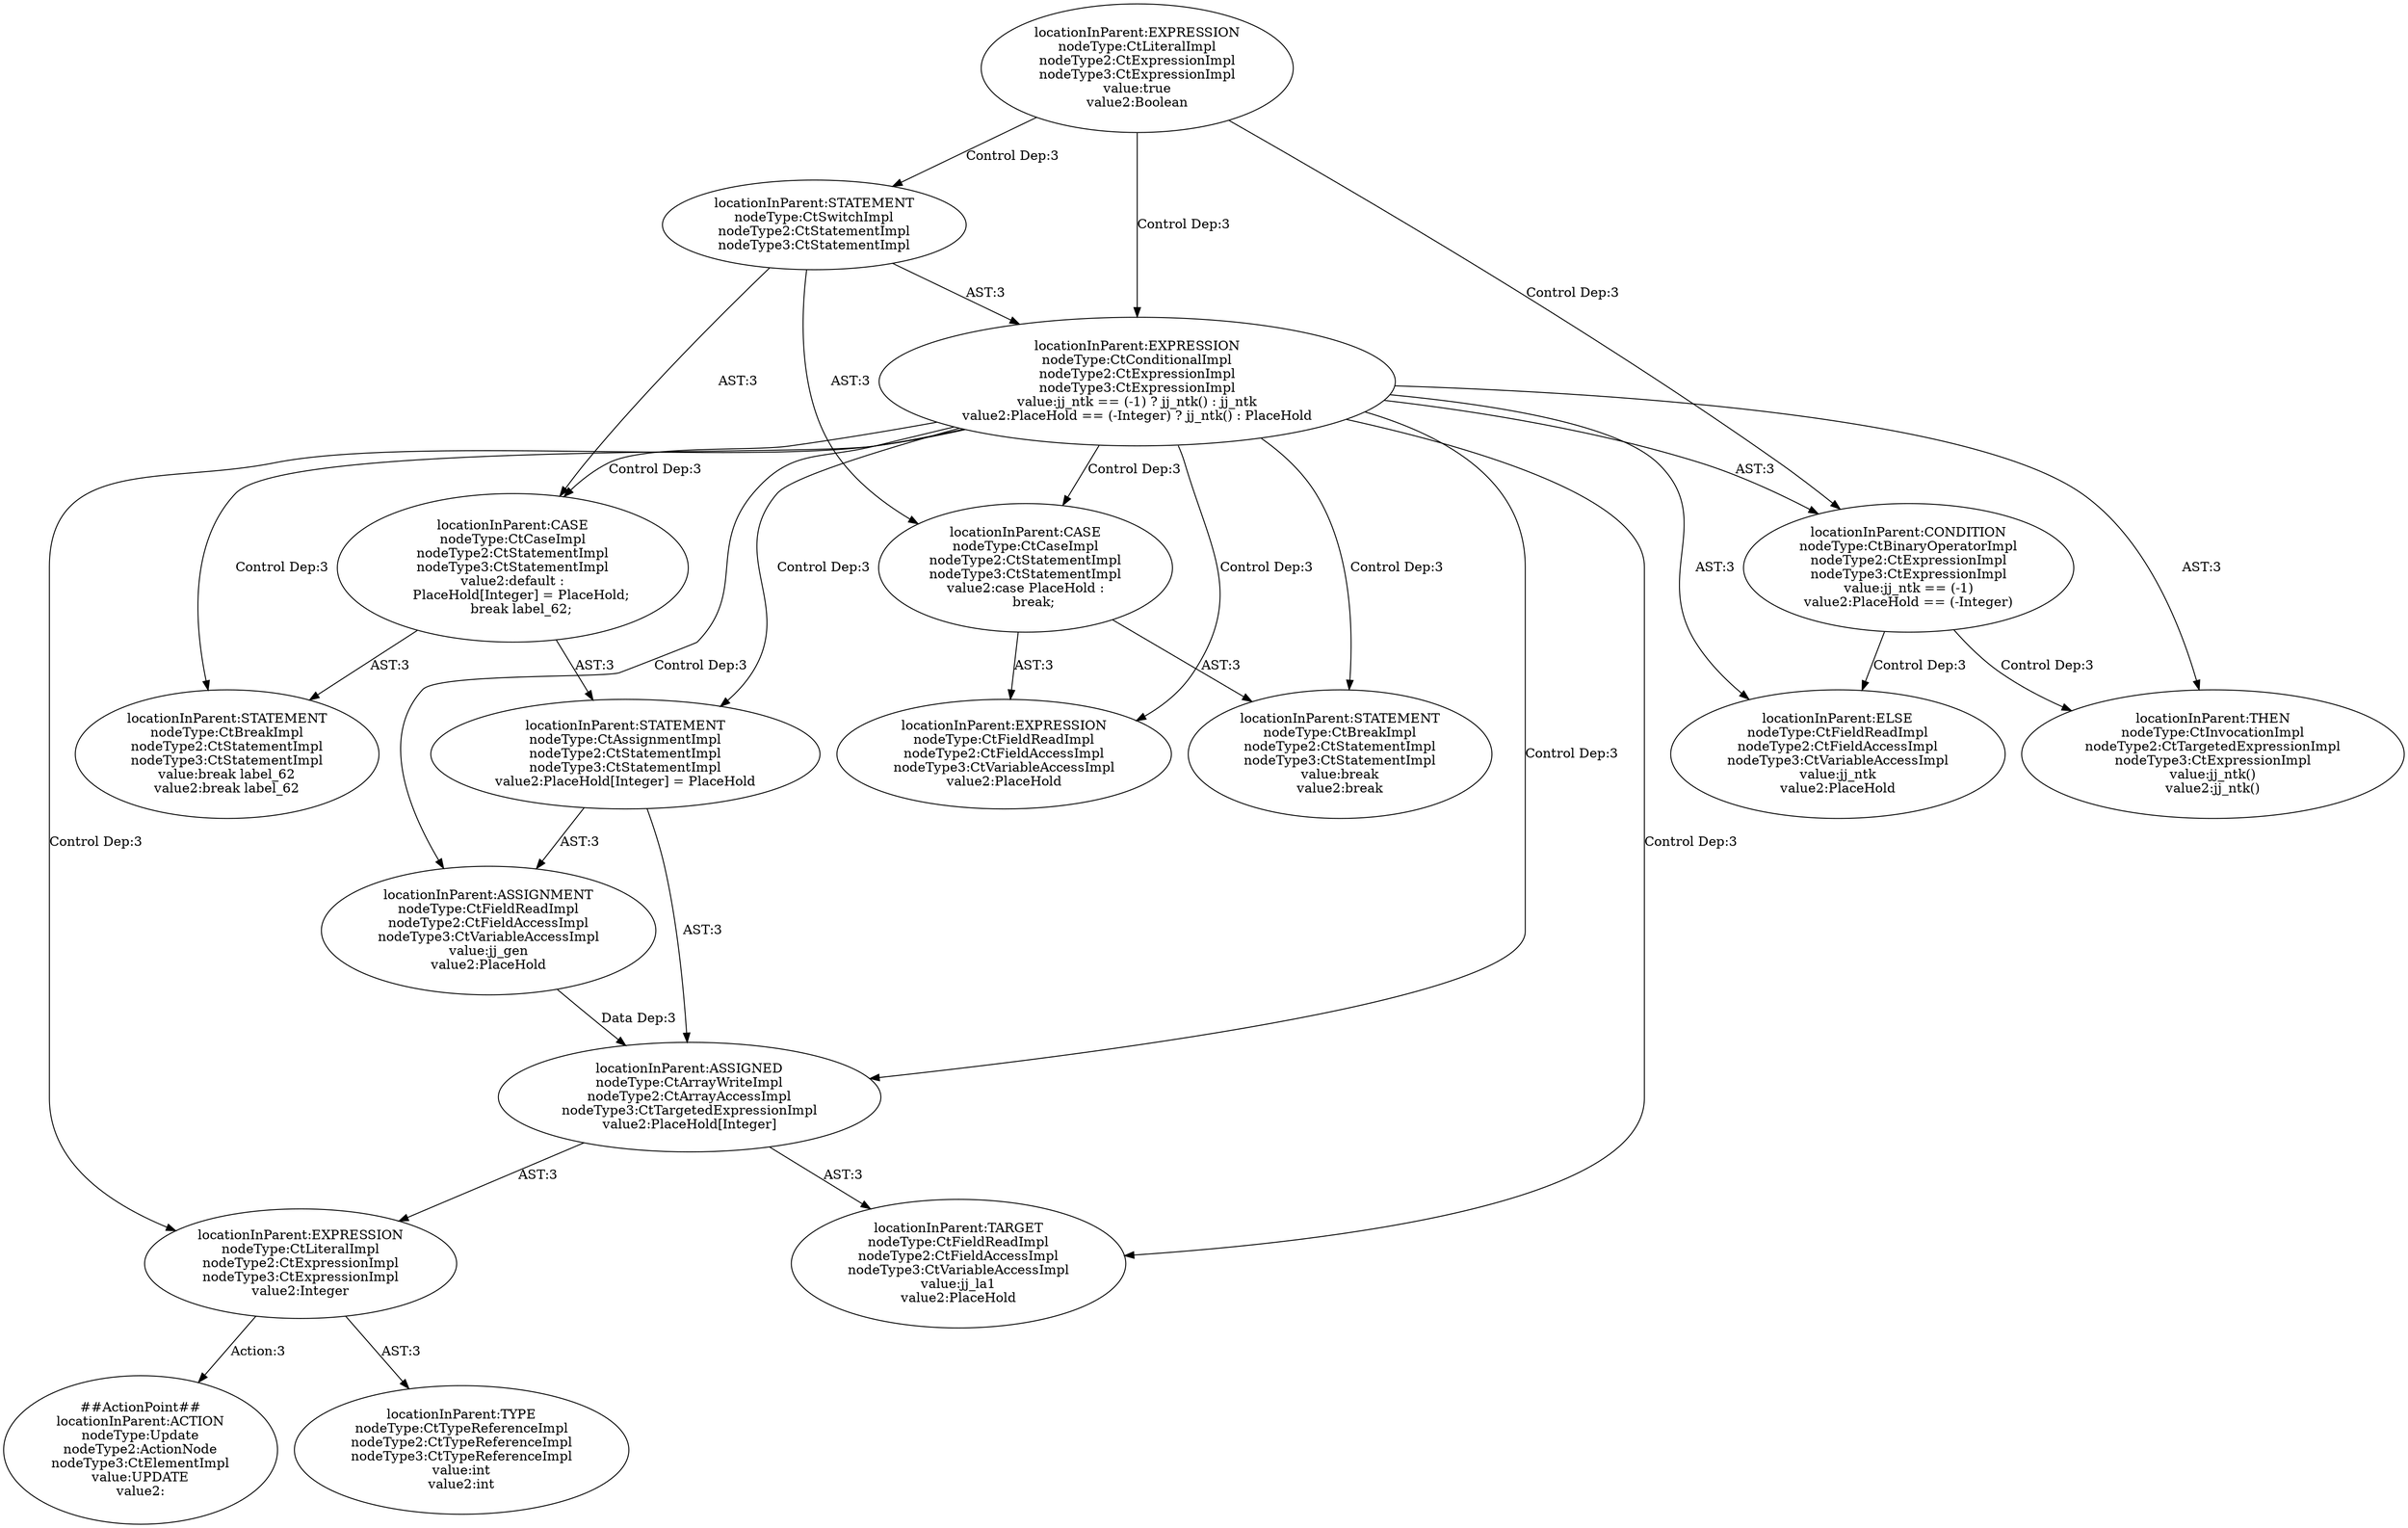 digraph "Pattern" {
0 [label="##ActionPoint##
locationInParent:ACTION
nodeType:Update
nodeType2:ActionNode
nodeType3:CtElementImpl
value:UPDATE
value2:" shape=ellipse]
1 [label="locationInParent:EXPRESSION
nodeType:CtLiteralImpl
nodeType2:CtExpressionImpl
nodeType3:CtExpressionImpl
value2:Integer" shape=ellipse]
2 [label="locationInParent:EXPRESSION
nodeType:CtConditionalImpl
nodeType2:CtExpressionImpl
nodeType3:CtExpressionImpl
value:jj_ntk == (-1) ? jj_ntk() : jj_ntk
value2:PlaceHold == (-Integer) ? jj_ntk() : PlaceHold" shape=ellipse]
3 [label="locationInParent:EXPRESSION
nodeType:CtLiteralImpl
nodeType2:CtExpressionImpl
nodeType3:CtExpressionImpl
value:true
value2:Boolean" shape=ellipse]
4 [label="locationInParent:STATEMENT
nodeType:CtSwitchImpl
nodeType2:CtStatementImpl
nodeType3:CtStatementImpl" shape=ellipse]
5 [label="locationInParent:CONDITION
nodeType:CtBinaryOperatorImpl
nodeType2:CtExpressionImpl
nodeType3:CtExpressionImpl
value:jj_ntk == (-1)
value2:PlaceHold == (-Integer)" shape=ellipse]
6 [label="locationInParent:THEN
nodeType:CtInvocationImpl
nodeType2:CtTargetedExpressionImpl
nodeType3:CtExpressionImpl
value:jj_ntk()
value2:jj_ntk()" shape=ellipse]
7 [label="locationInParent:ELSE
nodeType:CtFieldReadImpl
nodeType2:CtFieldAccessImpl
nodeType3:CtVariableAccessImpl
value:jj_ntk
value2:PlaceHold" shape=ellipse]
8 [label="locationInParent:CASE
nodeType:CtCaseImpl
nodeType2:CtStatementImpl
nodeType3:CtStatementImpl
value2:case PlaceHold :
    break;" shape=ellipse]
9 [label="locationInParent:EXPRESSION
nodeType:CtFieldReadImpl
nodeType2:CtFieldAccessImpl
nodeType3:CtVariableAccessImpl
value2:PlaceHold" shape=ellipse]
10 [label="locationInParent:STATEMENT
nodeType:CtBreakImpl
nodeType2:CtStatementImpl
nodeType3:CtStatementImpl
value:break
value2:break" shape=ellipse]
11 [label="locationInParent:CASE
nodeType:CtCaseImpl
nodeType2:CtStatementImpl
nodeType3:CtStatementImpl
value2:default :
    PlaceHold[Integer] = PlaceHold;
    break label_62;" shape=ellipse]
12 [label="locationInParent:STATEMENT
nodeType:CtAssignmentImpl
nodeType2:CtStatementImpl
nodeType3:CtStatementImpl
value2:PlaceHold[Integer] = PlaceHold" shape=ellipse]
13 [label="locationInParent:ASSIGNED
nodeType:CtArrayWriteImpl
nodeType2:CtArrayAccessImpl
nodeType3:CtTargetedExpressionImpl
value2:PlaceHold[Integer]" shape=ellipse]
14 [label="locationInParent:TARGET
nodeType:CtFieldReadImpl
nodeType2:CtFieldAccessImpl
nodeType3:CtVariableAccessImpl
value:jj_la1
value2:PlaceHold" shape=ellipse]
15 [label="locationInParent:ASSIGNMENT
nodeType:CtFieldReadImpl
nodeType2:CtFieldAccessImpl
nodeType3:CtVariableAccessImpl
value:jj_gen
value2:PlaceHold" shape=ellipse]
16 [label="locationInParent:STATEMENT
nodeType:CtBreakImpl
nodeType2:CtStatementImpl
nodeType3:CtStatementImpl
value:break label_62
value2:break label_62" shape=ellipse]
17 [label="locationInParent:TYPE
nodeType:CtTypeReferenceImpl
nodeType2:CtTypeReferenceImpl
nodeType3:CtTypeReferenceImpl
value:int
value2:int" shape=ellipse]
1 -> 0 [label="Action:3"];
1 -> 17 [label="AST:3"];
2 -> 1 [label="Control Dep:3"];
2 -> 5 [label="AST:3"];
2 -> 6 [label="AST:3"];
2 -> 7 [label="AST:3"];
2 -> 8 [label="Control Dep:3"];
2 -> 9 [label="Control Dep:3"];
2 -> 10 [label="Control Dep:3"];
2 -> 11 [label="Control Dep:3"];
2 -> 12 [label="Control Dep:3"];
2 -> 13 [label="Control Dep:3"];
2 -> 14 [label="Control Dep:3"];
2 -> 15 [label="Control Dep:3"];
2 -> 16 [label="Control Dep:3"];
3 -> 2 [label="Control Dep:3"];
3 -> 4 [label="Control Dep:3"];
3 -> 5 [label="Control Dep:3"];
4 -> 2 [label="AST:3"];
4 -> 8 [label="AST:3"];
4 -> 11 [label="AST:3"];
5 -> 6 [label="Control Dep:3"];
5 -> 7 [label="Control Dep:3"];
8 -> 9 [label="AST:3"];
8 -> 10 [label="AST:3"];
11 -> 12 [label="AST:3"];
11 -> 16 [label="AST:3"];
12 -> 13 [label="AST:3"];
12 -> 15 [label="AST:3"];
13 -> 1 [label="AST:3"];
13 -> 14 [label="AST:3"];
15 -> 13 [label="Data Dep:3"];
}